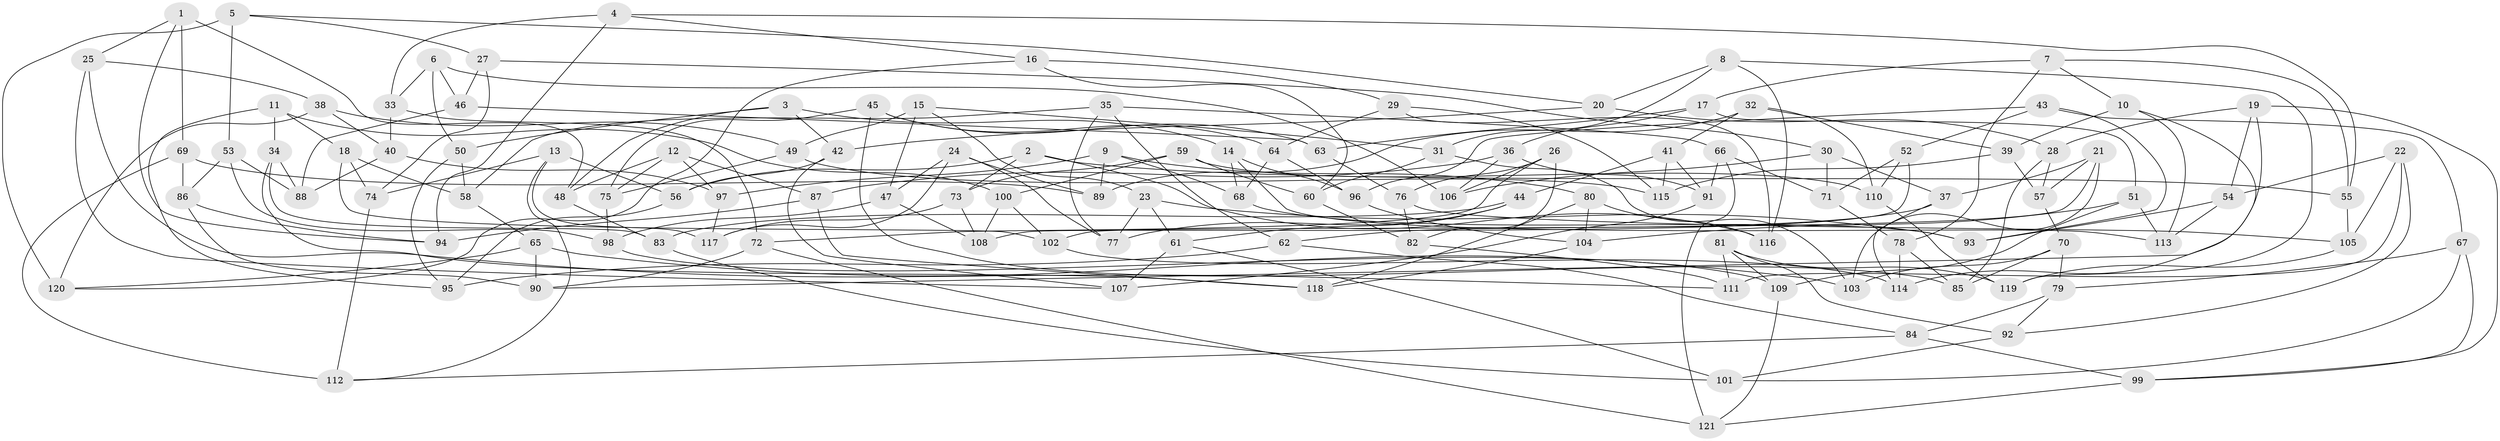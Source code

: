 // coarse degree distribution, {11: 0.0547945205479452, 12: 0.0273972602739726, 4: 0.726027397260274, 10: 0.0547945205479452, 3: 0.0958904109589041, 8: 0.0273972602739726, 7: 0.0136986301369863}
// Generated by graph-tools (version 1.1) at 2025/53/03/04/25 22:53:32]
// undirected, 121 vertices, 242 edges
graph export_dot {
  node [color=gray90,style=filled];
  1;
  2;
  3;
  4;
  5;
  6;
  7;
  8;
  9;
  10;
  11;
  12;
  13;
  14;
  15;
  16;
  17;
  18;
  19;
  20;
  21;
  22;
  23;
  24;
  25;
  26;
  27;
  28;
  29;
  30;
  31;
  32;
  33;
  34;
  35;
  36;
  37;
  38;
  39;
  40;
  41;
  42;
  43;
  44;
  45;
  46;
  47;
  48;
  49;
  50;
  51;
  52;
  53;
  54;
  55;
  56;
  57;
  58;
  59;
  60;
  61;
  62;
  63;
  64;
  65;
  66;
  67;
  68;
  69;
  70;
  71;
  72;
  73;
  74;
  75;
  76;
  77;
  78;
  79;
  80;
  81;
  82;
  83;
  84;
  85;
  86;
  87;
  88;
  89;
  90;
  91;
  92;
  93;
  94;
  95;
  96;
  97;
  98;
  99;
  100;
  101;
  102;
  103;
  104;
  105;
  106;
  107;
  108;
  109;
  110;
  111;
  112;
  113;
  114;
  115;
  116;
  117;
  118;
  119;
  120;
  121;
  1 -- 25;
  1 -- 69;
  1 -- 94;
  1 -- 48;
  2 -- 55;
  2 -- 56;
  2 -- 73;
  2 -- 116;
  3 -- 42;
  3 -- 50;
  3 -- 14;
  3 -- 48;
  4 -- 16;
  4 -- 94;
  4 -- 33;
  4 -- 55;
  5 -- 120;
  5 -- 27;
  5 -- 20;
  5 -- 53;
  6 -- 33;
  6 -- 46;
  6 -- 106;
  6 -- 50;
  7 -- 78;
  7 -- 55;
  7 -- 10;
  7 -- 17;
  8 -- 116;
  8 -- 20;
  8 -- 119;
  8 -- 31;
  9 -- 89;
  9 -- 68;
  9 -- 97;
  9 -- 80;
  10 -- 113;
  10 -- 39;
  10 -- 114;
  11 -- 34;
  11 -- 100;
  11 -- 18;
  11 -- 95;
  12 -- 87;
  12 -- 75;
  12 -- 48;
  12 -- 97;
  13 -- 74;
  13 -- 117;
  13 -- 56;
  13 -- 112;
  14 -- 113;
  14 -- 68;
  14 -- 96;
  15 -- 49;
  15 -- 23;
  15 -- 47;
  15 -- 31;
  16 -- 60;
  16 -- 29;
  16 -- 120;
  17 -- 51;
  17 -- 63;
  17 -- 36;
  18 -- 102;
  18 -- 74;
  18 -- 58;
  19 -- 99;
  19 -- 90;
  19 -- 28;
  19 -- 54;
  20 -- 42;
  20 -- 28;
  21 -- 37;
  21 -- 103;
  21 -- 57;
  21 -- 102;
  22 -- 92;
  22 -- 105;
  22 -- 54;
  22 -- 111;
  23 -- 93;
  23 -- 77;
  23 -- 61;
  24 -- 117;
  24 -- 89;
  24 -- 77;
  24 -- 47;
  25 -- 111;
  25 -- 38;
  25 -- 107;
  26 -- 76;
  26 -- 82;
  26 -- 106;
  26 -- 72;
  27 -- 74;
  27 -- 46;
  27 -- 30;
  28 -- 85;
  28 -- 57;
  29 -- 64;
  29 -- 115;
  29 -- 116;
  30 -- 71;
  30 -- 37;
  30 -- 106;
  31 -- 103;
  31 -- 60;
  32 -- 39;
  32 -- 41;
  32 -- 89;
  32 -- 110;
  33 -- 72;
  33 -- 40;
  34 -- 83;
  34 -- 118;
  34 -- 88;
  35 -- 66;
  35 -- 62;
  35 -- 77;
  35 -- 58;
  36 -- 91;
  36 -- 106;
  36 -- 87;
  37 -- 62;
  37 -- 114;
  38 -- 40;
  38 -- 49;
  38 -- 120;
  39 -- 57;
  39 -- 115;
  40 -- 88;
  40 -- 97;
  41 -- 115;
  41 -- 91;
  41 -- 44;
  42 -- 56;
  42 -- 107;
  43 -- 52;
  43 -- 96;
  43 -- 67;
  43 -- 93;
  44 -- 61;
  44 -- 77;
  44 -- 83;
  45 -- 63;
  45 -- 85;
  45 -- 64;
  45 -- 75;
  46 -- 88;
  46 -- 63;
  47 -- 108;
  47 -- 98;
  48 -- 83;
  49 -- 115;
  49 -- 75;
  50 -- 95;
  50 -- 58;
  51 -- 113;
  51 -- 104;
  51 -- 109;
  52 -- 71;
  52 -- 110;
  52 -- 108;
  53 -- 86;
  53 -- 98;
  53 -- 88;
  54 -- 113;
  54 -- 93;
  55 -- 105;
  56 -- 95;
  57 -- 70;
  58 -- 65;
  59 -- 100;
  59 -- 73;
  59 -- 60;
  59 -- 110;
  60 -- 82;
  61 -- 101;
  61 -- 107;
  62 -- 84;
  62 -- 95;
  63 -- 76;
  64 -- 68;
  64 -- 96;
  65 -- 103;
  65 -- 90;
  65 -- 120;
  66 -- 71;
  66 -- 121;
  66 -- 91;
  67 -- 79;
  67 -- 101;
  67 -- 99;
  68 -- 93;
  69 -- 112;
  69 -- 86;
  69 -- 89;
  70 -- 103;
  70 -- 79;
  70 -- 85;
  71 -- 78;
  72 -- 90;
  72 -- 121;
  73 -- 117;
  73 -- 108;
  74 -- 112;
  75 -- 98;
  76 -- 105;
  76 -- 82;
  78 -- 85;
  78 -- 114;
  79 -- 84;
  79 -- 92;
  80 -- 104;
  80 -- 118;
  80 -- 116;
  81 -- 111;
  81 -- 109;
  81 -- 119;
  81 -- 92;
  82 -- 111;
  83 -- 101;
  84 -- 99;
  84 -- 112;
  86 -- 90;
  86 -- 94;
  87 -- 94;
  87 -- 118;
  91 -- 107;
  92 -- 101;
  96 -- 104;
  97 -- 117;
  98 -- 109;
  99 -- 121;
  100 -- 108;
  100 -- 102;
  102 -- 114;
  104 -- 118;
  105 -- 119;
  109 -- 121;
  110 -- 119;
}
